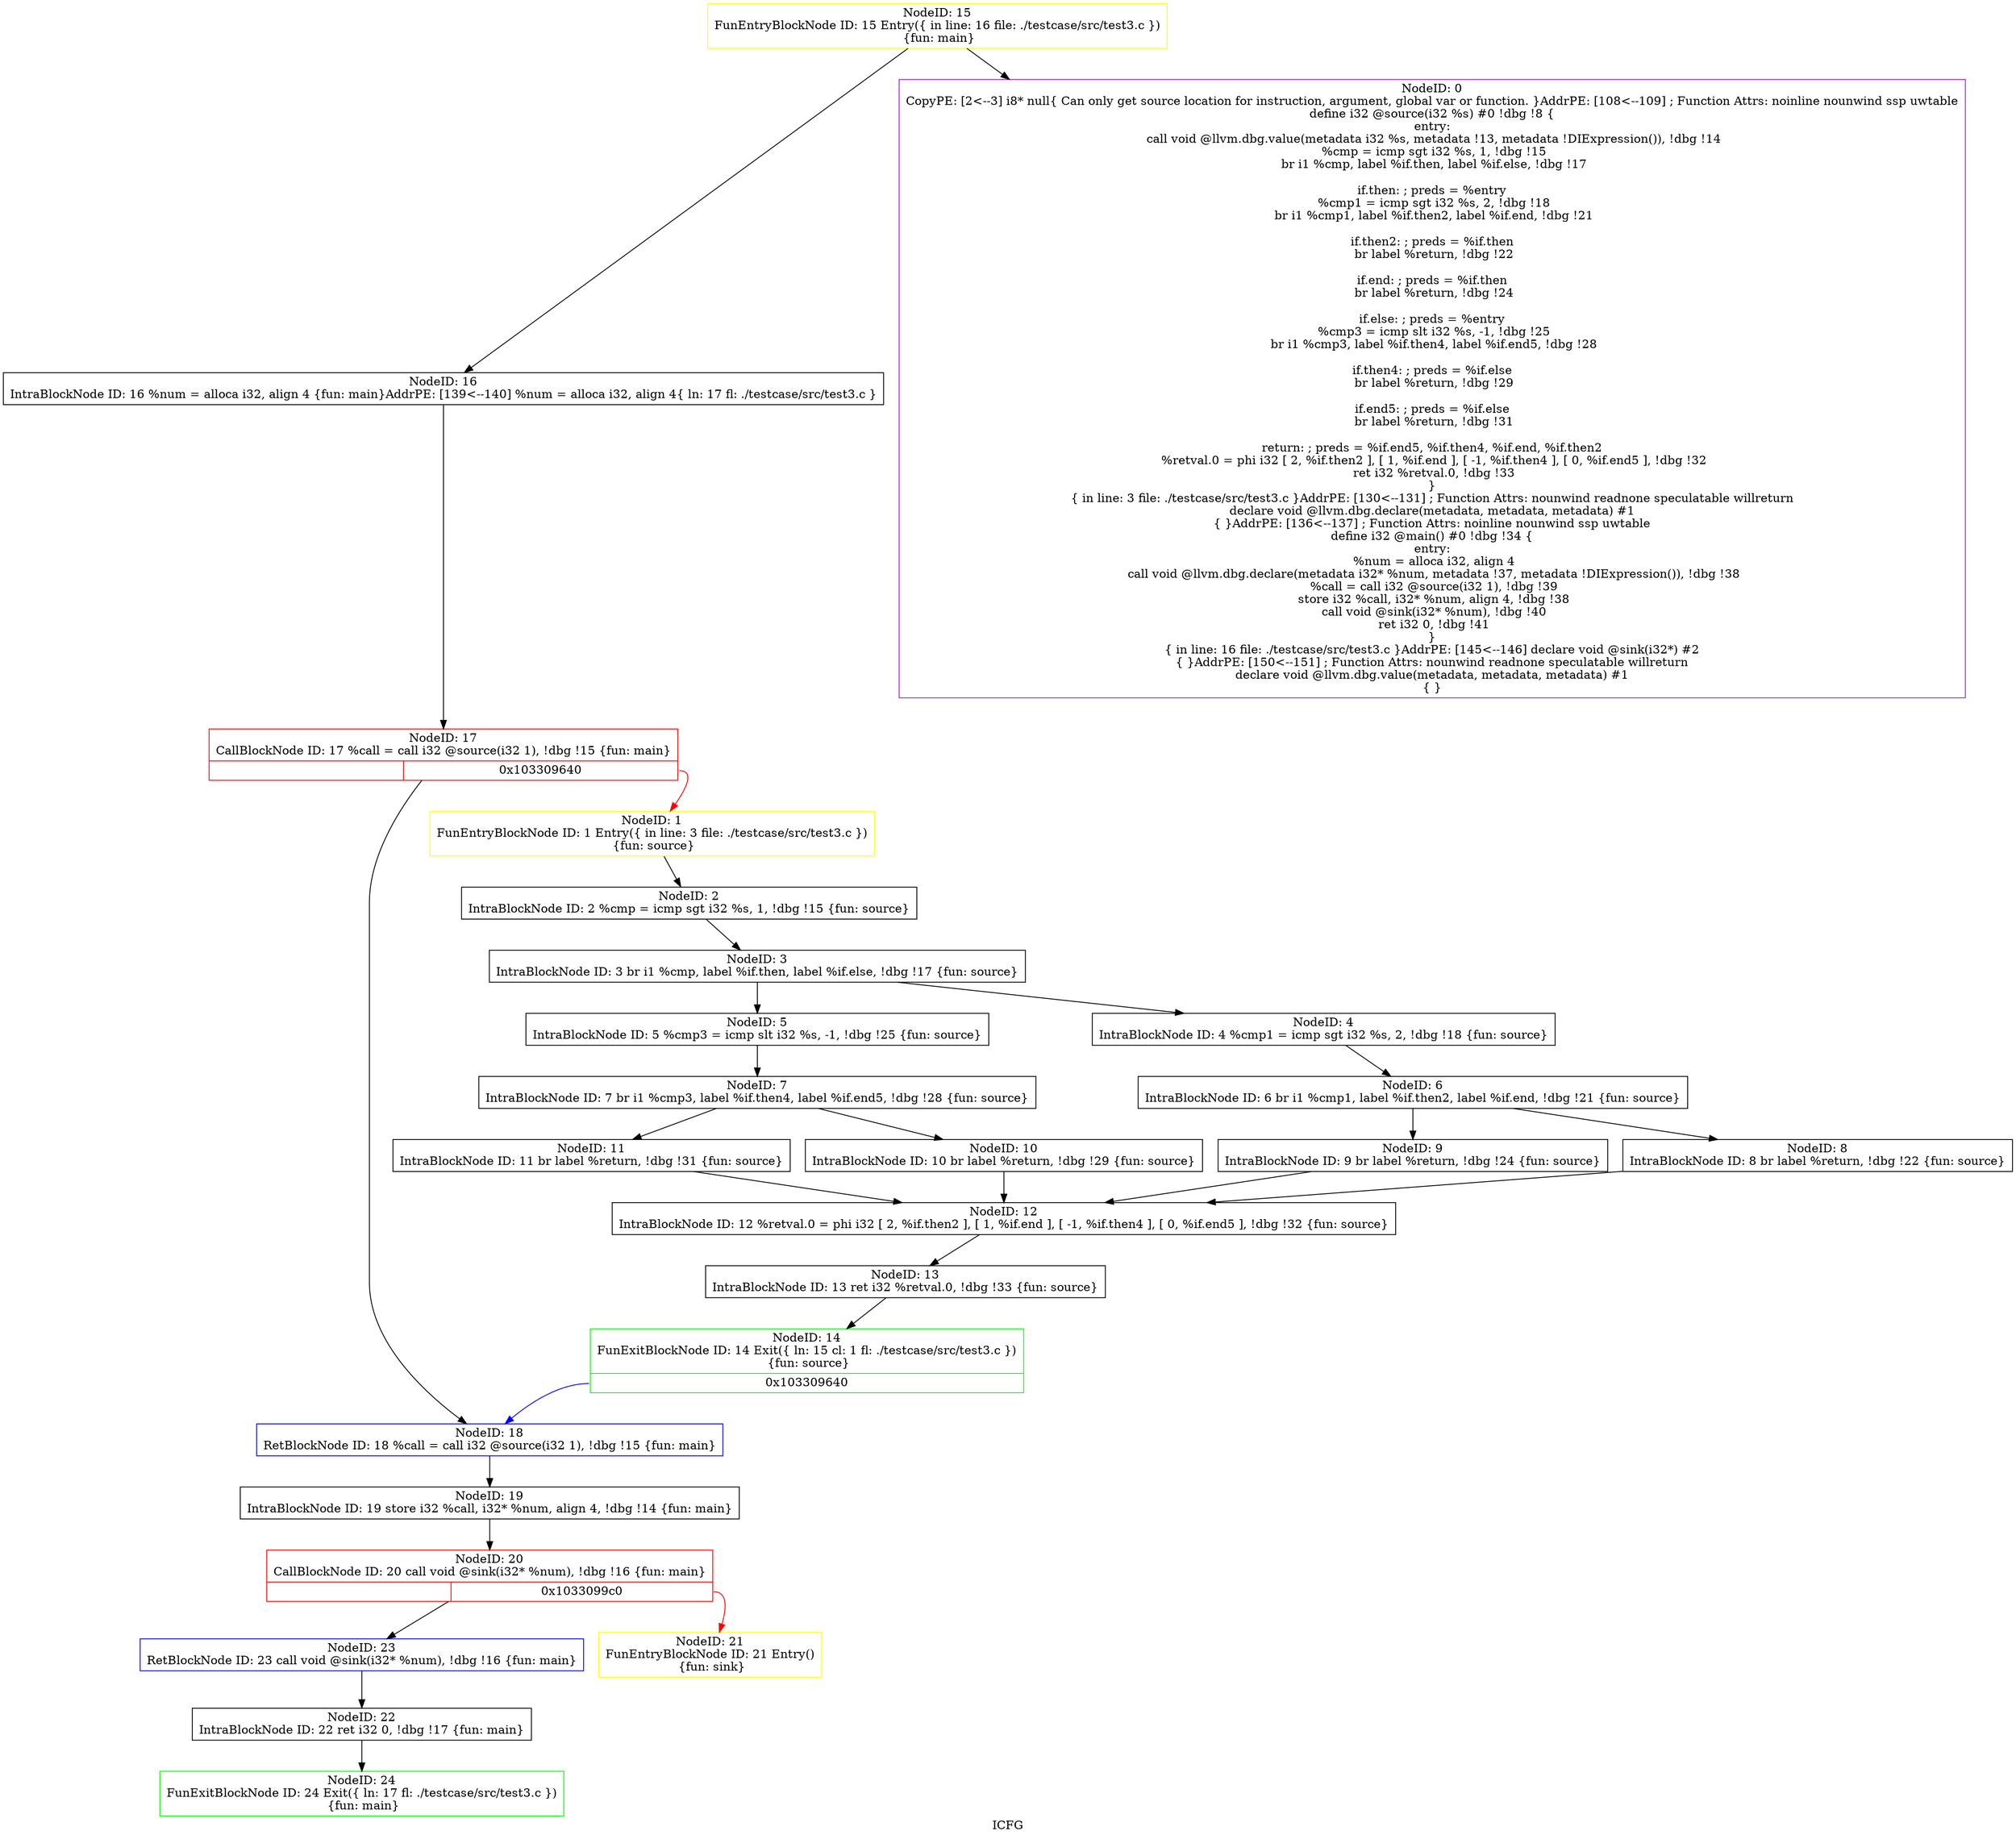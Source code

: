 digraph "ICFG" {
	label="ICFG";

	Node0x10330a1f0 [shape=record,color=green,label="{NodeID: 24\nFunExitBlockNode ID: 24 Exit(\{ ln: 17 fl: ./testcase/src/test3.c \})\n \{fun: main\}}"];
	Node0x10330dbb0 [shape=record,color=blue,label="{NodeID: 23\nRetBlockNode ID: 23   call void @sink(i32* %num), !dbg !16 \{fun: main\}}"];
	Node0x10330dbb0 -> Node0x10330dae0[style=solid];
	Node0x10330dae0 [shape=record,color=black,label="{NodeID: 22\nIntraBlockNode ID: 22   ret i32 0, !dbg !17 \{fun: main\}}"];
	Node0x10330dae0 -> Node0x10330a1f0[style=solid];
	Node0x10330d870 [shape=record,color=yellow,label="{NodeID: 21\nFunEntryBlockNode ID: 21 Entry()\n \{fun: sink\}}"];
	Node0x10330d780 [shape=record,color=red,label="{NodeID: 20\nCallBlockNode ID: 20   call void @sink(i32* %num), !dbg !16 \{fun: main\}|{|<s1>0x1033099c0}}"];
	Node0x10330d780 -> Node0x10330dbb0[style=solid];
	Node0x10330d780:s1 -> Node0x10330d870[style=solid,color=red];
	Node0x10330d530 [shape=record,color=black,label="{NodeID: 19\nIntraBlockNode ID: 19   store i32 %call, i32* %num, align 4, !dbg !14 \{fun: main\}}"];
	Node0x10330d530 -> Node0x10330d780[style=solid];
	Node0x10330d350 [shape=record,color=blue,label="{NodeID: 18\nRetBlockNode ID: 18   %call = call i32 @source(i32 1), !dbg !15 \{fun: main\}}"];
	Node0x10330d350 -> Node0x10330d530[style=solid];
	Node0x10330d240 [shape=record,color=red,label="{NodeID: 17\nCallBlockNode ID: 17   %call = call i32 @source(i32 1), !dbg !15 \{fun: main\}|{|<s1>0x103309640}}"];
	Node0x10330d240 -> Node0x10330d350[style=solid];
	Node0x10330d240:s1 -> Node0x103305bb0[style=solid,color=red];
	Node0x10330d1b0 [shape=record,color=black,label="{NodeID: 16\nIntraBlockNode ID: 16   %num = alloca i32, align 4 \{fun: main\}AddrPE: [139\<--140]    %num = alloca i32, align 4\{ ln: 17 fl: ./testcase/src/test3.c \}}"];
	Node0x10330d1b0 -> Node0x10330d240[style=solid];
	Node0x10330a870 [shape=record,color=yellow,label="{NodeID: 15\nFunEntryBlockNode ID: 15 Entry(\{ in line: 16 file: ./testcase/src/test3.c \})\n \{fun: main\}}"];
	Node0x10330a870 -> Node0x103305b30[style=solid];
	Node0x10330a870 -> Node0x10330d1b0[style=solid];
	Node0x10330d0c0 [shape=record,color=green,label="{NodeID: 14\nFunExitBlockNode ID: 14 Exit(\{ ln: 15  cl: 1  fl: ./testcase/src/test3.c \})\n \{fun: source\}|{<s0>0x103309640}}"];
	Node0x10330d0c0:s0 -> Node0x10330d350[style=solid,color=blue];
	Node0x10330a650 [shape=record,color=black,label="{NodeID: 13\nIntraBlockNode ID: 13   ret i32 %retval.0, !dbg !33 \{fun: source\}}"];
	Node0x10330a650 -> Node0x10330d0c0[style=solid];
	Node0x10330a380 [shape=record,color=black,label="{NodeID: 12\nIntraBlockNode ID: 12   %retval.0 = phi i32 [ 2, %if.then2 ], [ 1, %if.end ], [ -1, %if.then4 ], [ 0, %if.end5 ], !dbg !32 \{fun: source\}}"];
	Node0x10330a380 -> Node0x10330a650[style=solid];
	Node0x10330a140 [shape=record,color=black,label="{NodeID: 11\nIntraBlockNode ID: 11   br label %return, !dbg !31 \{fun: source\}}"];
	Node0x10330a140 -> Node0x10330a380[style=solid];
	Node0x103309fe0 [shape=record,color=black,label="{NodeID: 10\nIntraBlockNode ID: 10   br label %return, !dbg !29 \{fun: source\}}"];
	Node0x103309fe0 -> Node0x10330a380[style=solid];
	Node0x103309e10 [shape=record,color=black,label="{NodeID: 9\nIntraBlockNode ID: 9   br label %return, !dbg !24 \{fun: source\}}"];
	Node0x103309e10 -> Node0x10330a380[style=solid];
	Node0x103306510 [shape=record,color=black,label="{NodeID: 8\nIntraBlockNode ID: 8   br label %return, !dbg !22 \{fun: source\}}"];
	Node0x103306510 -> Node0x10330a380[style=solid];
	Node0x103306360 [shape=record,color=black,label="{NodeID: 7\nIntraBlockNode ID: 7   br i1 %cmp3, label %if.then4, label %if.end5, !dbg !28 \{fun: source\}}"];
	Node0x103306360 -> Node0x103309fe0[style=solid];
	Node0x103306360 -> Node0x10330a140[style=solid];
	Node0x1033061e0 [shape=record,color=black,label="{NodeID: 6\nIntraBlockNode ID: 6   br i1 %cmp1, label %if.then2, label %if.end, !dbg !21 \{fun: source\}}"];
	Node0x1033061e0 -> Node0x103306510[style=solid];
	Node0x1033061e0 -> Node0x103309e10[style=solid];
	Node0x103306000 [shape=record,color=black,label="{NodeID: 5\nIntraBlockNode ID: 5   %cmp3 = icmp slt i32 %s, -1, !dbg !25 \{fun: source\}}"];
	Node0x103306000 -> Node0x103306360[style=solid];
	Node0x103305e50 [shape=record,color=black,label="{NodeID: 4\nIntraBlockNode ID: 4   %cmp1 = icmp sgt i32 %s, 2, !dbg !18 \{fun: source\}}"];
	Node0x103305e50 -> Node0x1033061e0[style=solid];
	Node0x103305d10 [shape=record,color=black,label="{NodeID: 3\nIntraBlockNode ID: 3   br i1 %cmp, label %if.then, label %if.else, !dbg !17 \{fun: source\}}"];
	Node0x103305d10 -> Node0x103305e50[style=solid];
	Node0x103305d10 -> Node0x103306000[style=solid];
	Node0x103305c50 [shape=record,color=black,label="{NodeID: 2\nIntraBlockNode ID: 2   %cmp = icmp sgt i32 %s, 1, !dbg !15 \{fun: source\}}"];
	Node0x103305c50 -> Node0x103305d10[style=solid];
	Node0x103305bb0 [shape=record,color=yellow,label="{NodeID: 1\nFunEntryBlockNode ID: 1 Entry(\{ in line: 3 file: ./testcase/src/test3.c \})\n \{fun: source\}}"];
	Node0x103305bb0 -> Node0x103305c50[style=solid];
	Node0x103305b30 [shape=record,color=purple,label="{NodeID: 0\nCopyPE: [2\<--3]  i8* null\{ Can only get source location for instruction, argument, global var or function. \}AddrPE: [108\<--109]  ; Function Attrs: noinline nounwind ssp uwtable\ndefine i32 @source(i32 %s) #0 !dbg !8 \{\nentry:\n  call void @llvm.dbg.value(metadata i32 %s, metadata !13, metadata !DIExpression()), !dbg !14\n  %cmp = icmp sgt i32 %s, 1, !dbg !15\n  br i1 %cmp, label %if.then, label %if.else, !dbg !17\n\nif.then:                                          ; preds = %entry\n  %cmp1 = icmp sgt i32 %s, 2, !dbg !18\n  br i1 %cmp1, label %if.then2, label %if.end, !dbg !21\n\nif.then2:                                         ; preds = %if.then\n  br label %return, !dbg !22\n\nif.end:                                           ; preds = %if.then\n  br label %return, !dbg !24\n\nif.else:                                          ; preds = %entry\n  %cmp3 = icmp slt i32 %s, -1, !dbg !25\n  br i1 %cmp3, label %if.then4, label %if.end5, !dbg !28\n\nif.then4:                                         ; preds = %if.else\n  br label %return, !dbg !29\n\nif.end5:                                          ; preds = %if.else\n  br label %return, !dbg !31\n\nreturn:                                           ; preds = %if.end5, %if.then4, %if.end, %if.then2\n  %retval.0 = phi i32 [ 2, %if.then2 ], [ 1, %if.end ], [ -1, %if.then4 ], [ 0, %if.end5 ], !dbg !32\n  ret i32 %retval.0, !dbg !33\n\}\n\{ in line: 3 file: ./testcase/src/test3.c \}AddrPE: [130\<--131]  ; Function Attrs: nounwind readnone speculatable willreturn\ndeclare void @llvm.dbg.declare(metadata, metadata, metadata) #1\n\{  \}AddrPE: [136\<--137]  ; Function Attrs: noinline nounwind ssp uwtable\ndefine i32 @main() #0 !dbg !34 \{\nentry:\n  %num = alloca i32, align 4\n  call void @llvm.dbg.declare(metadata i32* %num, metadata !37, metadata !DIExpression()), !dbg !38\n  %call = call i32 @source(i32 1), !dbg !39\n  store i32 %call, i32* %num, align 4, !dbg !38\n  call void @sink(i32* %num), !dbg !40\n  ret i32 0, !dbg !41\n\}\n\{ in line: 16 file: ./testcase/src/test3.c \}AddrPE: [145\<--146]  declare void @sink(i32*) #2\n\{  \}AddrPE: [150\<--151]  ; Function Attrs: nounwind readnone speculatable willreturn\ndeclare void @llvm.dbg.value(metadata, metadata, metadata) #1\n\{  \}}"];
}
